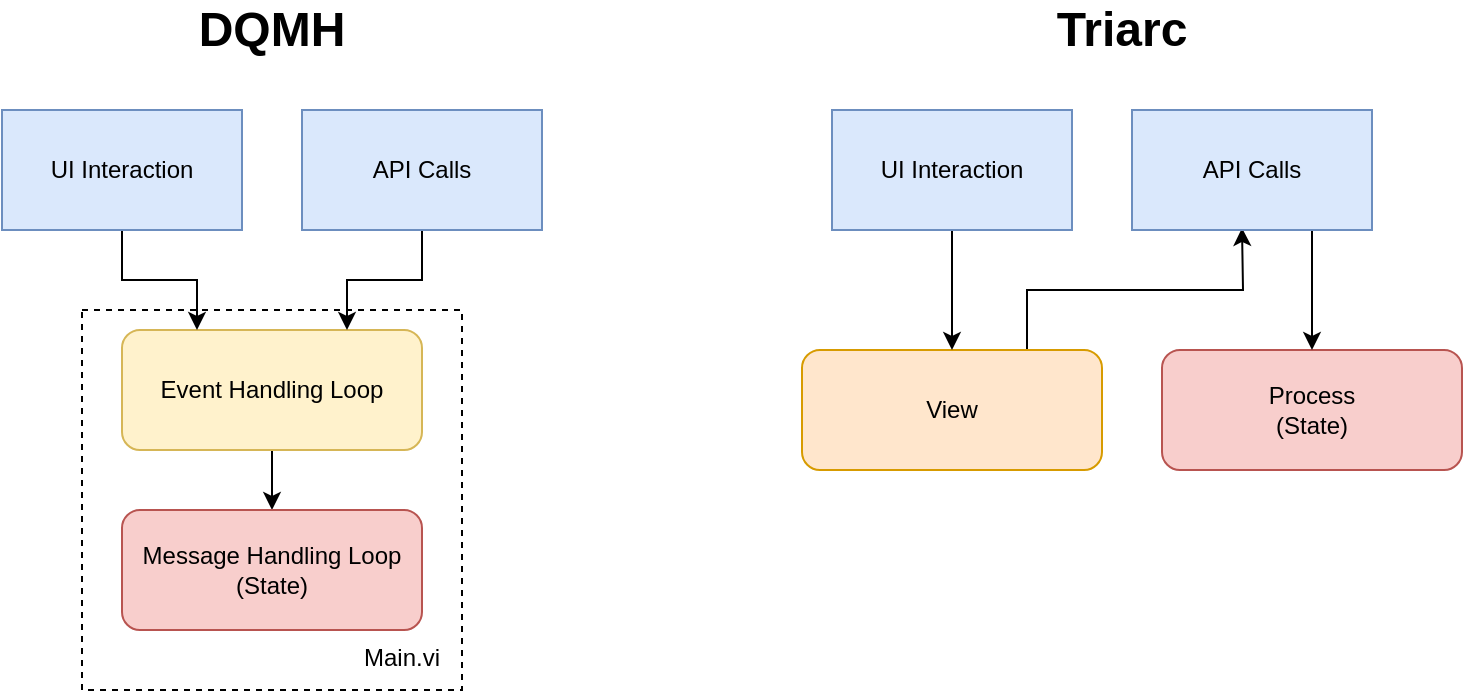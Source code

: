 <mxfile version="15.3.2" type="device"><diagram id="Fc8qAz3OyPnWOI0V7vSS" name="Page-1"><mxGraphModel dx="344" dy="658" grid="1" gridSize="10" guides="1" tooltips="1" connect="1" arrows="1" fold="1" page="1" pageScale="1" pageWidth="827" pageHeight="1169" math="0" shadow="0"><root><mxCell id="0"/><mxCell id="1" parent="0"/><mxCell id="d4lHNhcqONTZ8tog84sj-26" value="" style="whiteSpace=wrap;html=1;aspect=fixed;dashed=1;" vertex="1" parent="1"><mxGeometry x="70" y="200" width="190" height="190" as="geometry"/></mxCell><mxCell id="d4lHNhcqONTZ8tog84sj-8" style="edgeStyle=orthogonalEdgeStyle;rounded=0;orthogonalLoop=1;jettySize=auto;html=1;exitX=0.5;exitY=1;exitDx=0;exitDy=0;entryX=0.5;entryY=0;entryDx=0;entryDy=0;" edge="1" parent="1" source="d4lHNhcqONTZ8tog84sj-1" target="d4lHNhcqONTZ8tog84sj-2"><mxGeometry relative="1" as="geometry"/></mxCell><mxCell id="d4lHNhcqONTZ8tog84sj-1" value="Event Handling Loop" style="rounded=1;whiteSpace=wrap;html=1;fillColor=#fff2cc;strokeColor=#d6b656;" vertex="1" parent="1"><mxGeometry x="90" y="210" width="150" height="60" as="geometry"/></mxCell><mxCell id="d4lHNhcqONTZ8tog84sj-2" value="Message Handling Loop&lt;br&gt;(State)" style="rounded=1;whiteSpace=wrap;html=1;fillColor=#f8cecc;strokeColor=#b85450;" vertex="1" parent="1"><mxGeometry x="90" y="300" width="150" height="60" as="geometry"/></mxCell><mxCell id="d4lHNhcqONTZ8tog84sj-6" style="edgeStyle=orthogonalEdgeStyle;rounded=0;orthogonalLoop=1;jettySize=auto;html=1;exitX=0.5;exitY=1;exitDx=0;exitDy=0;entryX=0.25;entryY=0;entryDx=0;entryDy=0;" edge="1" parent="1" source="d4lHNhcqONTZ8tog84sj-3" target="d4lHNhcqONTZ8tog84sj-1"><mxGeometry relative="1" as="geometry"/></mxCell><mxCell id="d4lHNhcqONTZ8tog84sj-3" value="UI Interaction" style="rounded=0;whiteSpace=wrap;html=1;fillColor=#dae8fc;strokeColor=#6c8ebf;" vertex="1" parent="1"><mxGeometry x="30" y="100" width="120" height="60" as="geometry"/></mxCell><mxCell id="d4lHNhcqONTZ8tog84sj-7" style="edgeStyle=orthogonalEdgeStyle;rounded=0;orthogonalLoop=1;jettySize=auto;html=1;exitX=0.5;exitY=1;exitDx=0;exitDy=0;entryX=0.75;entryY=0;entryDx=0;entryDy=0;" edge="1" parent="1" source="d4lHNhcqONTZ8tog84sj-4" target="d4lHNhcqONTZ8tog84sj-1"><mxGeometry relative="1" as="geometry"/></mxCell><mxCell id="d4lHNhcqONTZ8tog84sj-4" value="API Calls" style="rounded=0;whiteSpace=wrap;html=1;fillColor=#dae8fc;strokeColor=#6c8ebf;" vertex="1" parent="1"><mxGeometry x="180" y="100" width="120" height="60" as="geometry"/></mxCell><mxCell id="d4lHNhcqONTZ8tog84sj-10" value="Process&lt;br&gt;(State)" style="rounded=1;whiteSpace=wrap;html=1;fillColor=#f8cecc;strokeColor=#b85450;" vertex="1" parent="1"><mxGeometry x="610" y="220" width="150" height="60" as="geometry"/></mxCell><mxCell id="d4lHNhcqONTZ8tog84sj-18" style="edgeStyle=orthogonalEdgeStyle;rounded=0;orthogonalLoop=1;jettySize=auto;html=1;exitX=0.75;exitY=0;exitDx=0;exitDy=0;" edge="1" parent="1" source="d4lHNhcqONTZ8tog84sj-11"><mxGeometry relative="1" as="geometry"><mxPoint x="650" y="159" as="targetPoint"/></mxGeometry></mxCell><mxCell id="d4lHNhcqONTZ8tog84sj-11" value="View" style="rounded=1;whiteSpace=wrap;html=1;fillColor=#ffe6cc;strokeColor=#d79b00;" vertex="1" parent="1"><mxGeometry x="430" y="220" width="150" height="60" as="geometry"/></mxCell><mxCell id="d4lHNhcqONTZ8tog84sj-17" style="edgeStyle=orthogonalEdgeStyle;rounded=0;orthogonalLoop=1;jettySize=auto;html=1;exitX=0.5;exitY=1;exitDx=0;exitDy=0;entryX=0.5;entryY=0;entryDx=0;entryDy=0;" edge="1" parent="1" source="d4lHNhcqONTZ8tog84sj-13" target="d4lHNhcqONTZ8tog84sj-11"><mxGeometry relative="1" as="geometry"/></mxCell><mxCell id="d4lHNhcqONTZ8tog84sj-13" value="UI Interaction" style="rounded=0;whiteSpace=wrap;html=1;fillColor=#dae8fc;strokeColor=#6c8ebf;" vertex="1" parent="1"><mxGeometry x="445" y="100" width="120" height="60" as="geometry"/></mxCell><mxCell id="d4lHNhcqONTZ8tog84sj-16" style="edgeStyle=orthogonalEdgeStyle;rounded=0;orthogonalLoop=1;jettySize=auto;html=1;exitX=0.75;exitY=1;exitDx=0;exitDy=0;entryX=0.5;entryY=0;entryDx=0;entryDy=0;" edge="1" parent="1" source="d4lHNhcqONTZ8tog84sj-15" target="d4lHNhcqONTZ8tog84sj-10"><mxGeometry relative="1" as="geometry"/></mxCell><mxCell id="d4lHNhcqONTZ8tog84sj-15" value="API Calls" style="rounded=0;whiteSpace=wrap;html=1;fillColor=#dae8fc;strokeColor=#6c8ebf;" vertex="1" parent="1"><mxGeometry x="595" y="100" width="120" height="60" as="geometry"/></mxCell><mxCell id="d4lHNhcqONTZ8tog84sj-19" value="&lt;font style=&quot;font-size: 24px&quot;&gt;&lt;b&gt;DQMH&lt;/b&gt;&lt;/font&gt;" style="text;html=1;strokeColor=none;fillColor=none;align=center;verticalAlign=middle;whiteSpace=wrap;rounded=0;" vertex="1" parent="1"><mxGeometry x="145" y="50" width="40" height="20" as="geometry"/></mxCell><mxCell id="d4lHNhcqONTZ8tog84sj-25" value="&lt;font style=&quot;font-size: 24px&quot;&gt;&lt;b&gt;Triarc&lt;/b&gt;&lt;/font&gt;" style="text;html=1;strokeColor=none;fillColor=none;align=center;verticalAlign=middle;whiteSpace=wrap;rounded=0;" vertex="1" parent="1"><mxGeometry x="570" y="50" width="40" height="20" as="geometry"/></mxCell><mxCell id="d4lHNhcqONTZ8tog84sj-27" value="Main.vi" style="text;html=1;strokeColor=none;fillColor=none;align=center;verticalAlign=middle;whiteSpace=wrap;rounded=0;dashed=1;" vertex="1" parent="1"><mxGeometry x="210" y="364" width="40" height="20" as="geometry"/></mxCell></root></mxGraphModel></diagram></mxfile>